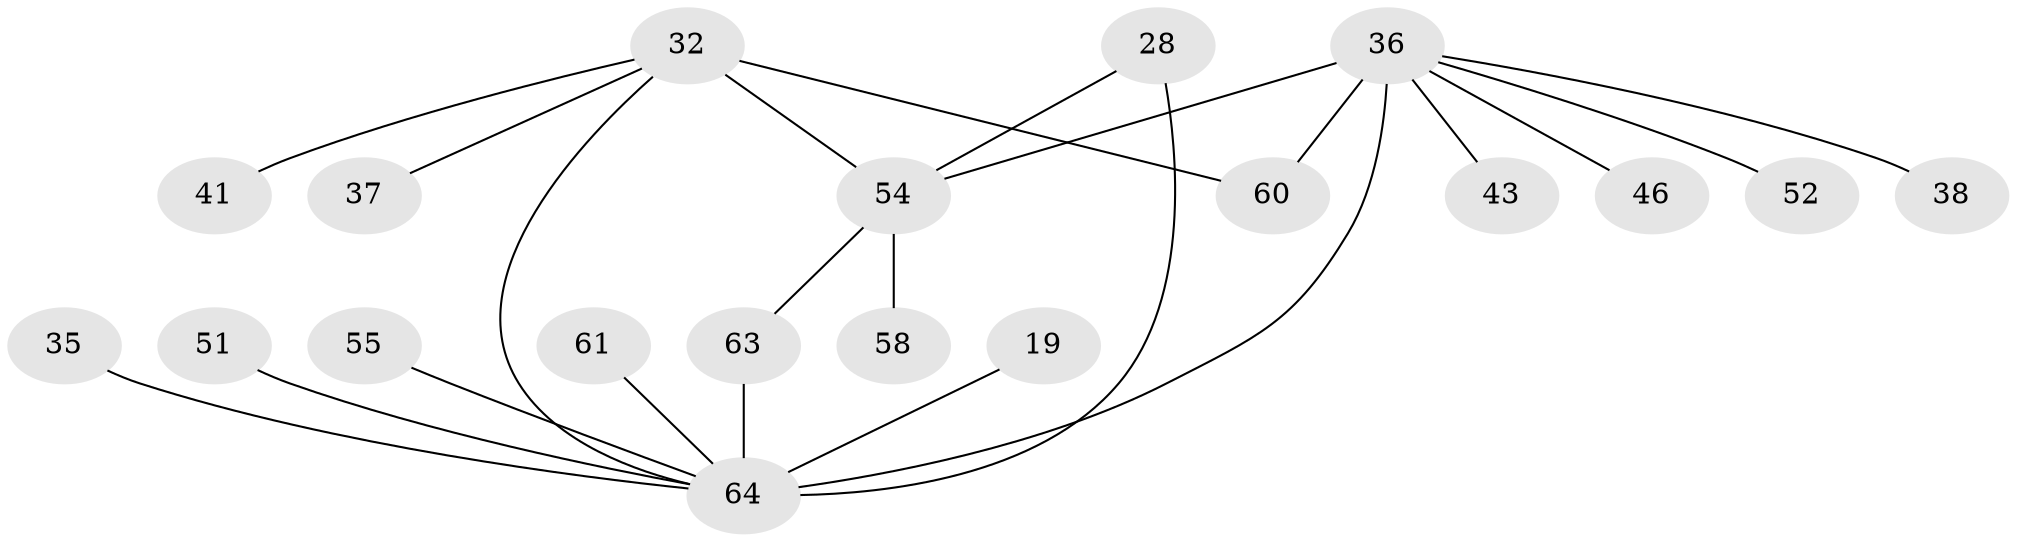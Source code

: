 // original degree distribution, {4: 0.015625, 8: 0.03125, 6: 0.078125, 7: 0.046875, 3: 0.09375, 5: 0.046875, 2: 0.15625, 1: 0.53125}
// Generated by graph-tools (version 1.1) at 2025/58/03/04/25 21:58:09]
// undirected, 19 vertices, 22 edges
graph export_dot {
graph [start="1"]
  node [color=gray90,style=filled];
  19;
  28 [super="+25"];
  32 [super="+15"];
  35;
  36 [super="+9+30"];
  37;
  38;
  41;
  43;
  46;
  51;
  52 [super="+22"];
  54 [super="+14+24"];
  55;
  58;
  60 [super="+59+2+42+45+48+49"];
  61 [super="+33"];
  63 [super="+53"];
  64 [super="+17+57+62+6+29+34+39+11"];
  19 -- 64;
  28 -- 64 [weight=3];
  28 -- 54;
  32 -- 64 [weight=3];
  32 -- 37;
  32 -- 41;
  32 -- 60 [weight=2];
  32 -- 54 [weight=3];
  35 -- 64;
  36 -- 64 [weight=3];
  36 -- 38;
  36 -- 43;
  36 -- 46;
  36 -- 52;
  36 -- 60 [weight=2];
  36 -- 54 [weight=3];
  51 -- 64;
  54 -- 58;
  54 -- 63;
  55 -- 64;
  61 -- 64;
  63 -- 64;
}

